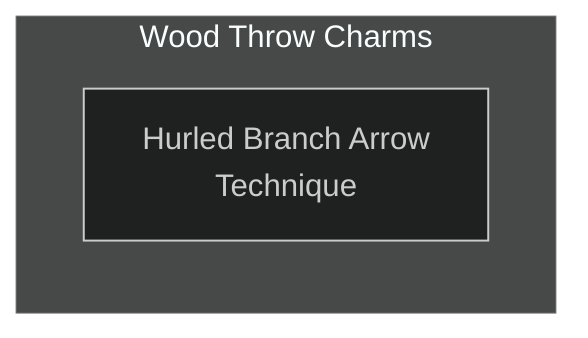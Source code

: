 ---
config:
  theme: dark
---
flowchart TD

    %% described in Storyteller's Companion
    subgraph wood_throw[Wood Throw Charms]
        direction TB

        hurled_branch_arrow_technique[Hurled Branch Arrow<br>Technique]
        click hurled_branch_arrow_technique callback "
            Hurled Branch Arrow Technique<br>
            <br>
            Cost: 2 motes<br>
            Duration: Instant<br>
            Type: Simple<br>
            Minimum Thrown: 2<br>
            Minimum Essence: 1<br>
            Prerequisite Charms: None<br>
            <br>
            Through this Charm, a Dragon-Blooded character
            charges any convenient stick or scrap of wood with Essence.
            When he then throws the Essence-charged wood, it
            flies through the air as smoothly as an arrow from a bow —
            and does as much damage. The character rolls Dexterity +
            Thrown, and the improvised missile inflicts damage based
            on its shape — most are point, fowling or frog crotch. The
            weapon has the same range increment as a compound bow.<br>
            Cascade Charms:<br>
            • When the character achieves greater throwing skill,
            she could improve the range or damage of the arrow.
            Alternatively, she might Combo the Charm with Archery-based
            Charms.<br>
            • A character with a higher Essence rating might gain
            the ability to harm spirits with this Charm, or multiply the
            improvised missile's effect in various ways. (See the Archery
            and Thrown Charms for Solars in Exalted for
            inspiration, but tone down their effect and increase the
            Essence costs for Dragon-Blooded characters.)<br>
            • For a variation, a character might have a Charm
            enabling her to use any convenient scrap of wood as a
            melee weapon.
            "

    end